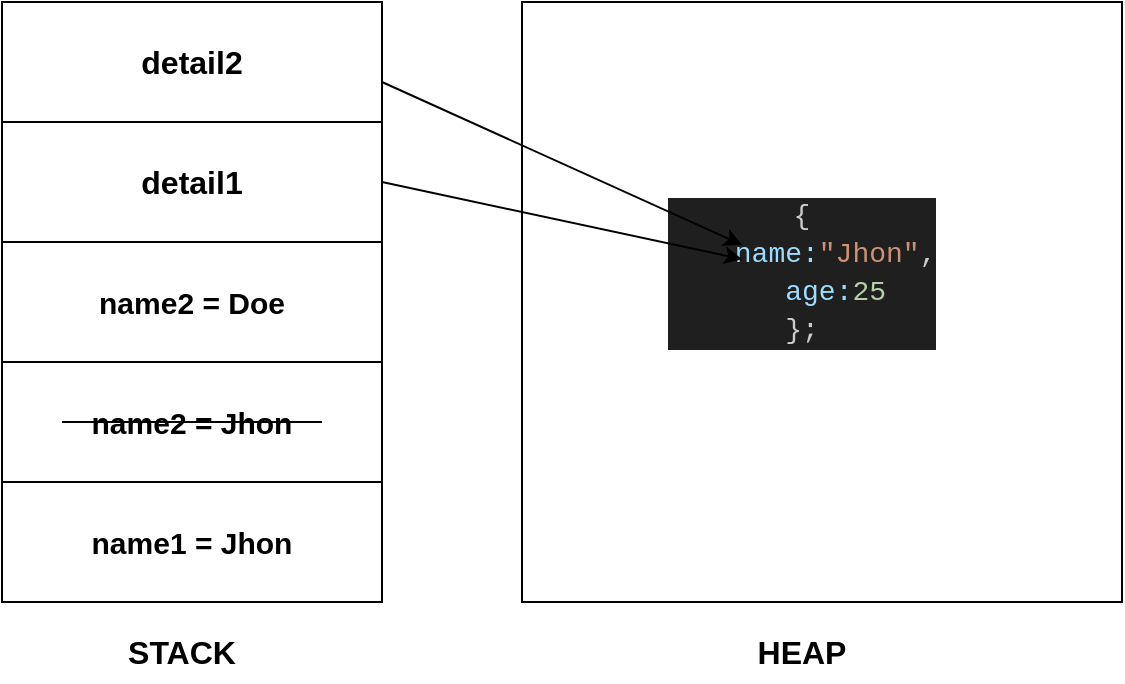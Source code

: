 <mxGraphModel dx="1042" dy="674" grid="1" gridSize="10" guides="1" tooltips="1" connect="1" arrows="1" fold="1" page="1" pageScale="1" pageWidth="850" pageHeight="1100" math="0" shadow="0">
  <root>
    <mxCell id="0" />
    <mxCell id="1" parent="0" />
    <mxCell id="BCL6cf2pKQmfwlNNi0lI-1" value="&lt;b&gt;&lt;font style=&quot;font-size: 15px;&quot;&gt;name1 = Jhon&lt;/font&gt;&lt;/b&gt;" style="rounded=0;whiteSpace=wrap;html=1;" vertex="1" parent="1">
      <mxGeometry x="200" y="350" width="190" height="60" as="geometry" />
    </mxCell>
    <mxCell id="BCL6cf2pKQmfwlNNi0lI-2" value="&lt;b&gt;&lt;font style=&quot;font-size: 15px;&quot;&gt;name2 = Jhon&lt;/font&gt;&lt;/b&gt;" style="rounded=0;whiteSpace=wrap;html=1;" vertex="1" parent="1">
      <mxGeometry x="200" y="290" width="190" height="60" as="geometry" />
    </mxCell>
    <mxCell id="BCL6cf2pKQmfwlNNi0lI-3" value="&lt;b&gt;&lt;font style=&quot;font-size: 15px;&quot;&gt;name2 = Doe&lt;/font&gt;&lt;/b&gt;" style="rounded=0;whiteSpace=wrap;html=1;" vertex="1" parent="1">
      <mxGeometry x="200" y="230" width="190" height="60" as="geometry" />
    </mxCell>
    <mxCell id="BCL6cf2pKQmfwlNNi0lI-4" value="&lt;b&gt;&lt;font style=&quot;font-size: 16px;&quot;&gt;detail1&lt;/font&gt;&lt;/b&gt;" style="rounded=0;whiteSpace=wrap;html=1;" vertex="1" parent="1">
      <mxGeometry x="200" y="170" width="190" height="60" as="geometry" />
    </mxCell>
    <mxCell id="BCL6cf2pKQmfwlNNi0lI-5" value="&lt;b&gt;&lt;font style=&quot;font-size: 16px;&quot;&gt;detail2&lt;/font&gt;&lt;/b&gt;" style="rounded=0;whiteSpace=wrap;html=1;" vertex="1" parent="1">
      <mxGeometry x="200" y="110" width="190" height="60" as="geometry" />
    </mxCell>
    <mxCell id="BCL6cf2pKQmfwlNNi0lI-6" value="" style="whiteSpace=wrap;html=1;aspect=fixed;" vertex="1" parent="1">
      <mxGeometry x="460" y="110" width="300" height="300" as="geometry" />
    </mxCell>
    <mxCell id="BCL6cf2pKQmfwlNNi0lI-7" value="&lt;b&gt;&lt;font style=&quot;font-size: 16px;&quot;&gt;STACK&lt;/font&gt;&lt;/b&gt;" style="text;html=1;align=center;verticalAlign=middle;whiteSpace=wrap;rounded=0;" vertex="1" parent="1">
      <mxGeometry x="260" y="420" width="60" height="30" as="geometry" />
    </mxCell>
    <mxCell id="BCL6cf2pKQmfwlNNi0lI-8" value="&lt;b&gt;&lt;font style=&quot;font-size: 16px;&quot;&gt;HEAP&lt;/font&gt;&lt;/b&gt;" style="text;html=1;align=center;verticalAlign=middle;whiteSpace=wrap;rounded=0;" vertex="1" parent="1">
      <mxGeometry x="570" y="420" width="60" height="30" as="geometry" />
    </mxCell>
    <mxCell id="BCL6cf2pKQmfwlNNi0lI-9" value="" style="endArrow=none;html=1;rounded=0;" edge="1" parent="1">
      <mxGeometry width="50" height="50" relative="1" as="geometry">
        <mxPoint x="230" y="320" as="sourcePoint" />
        <mxPoint x="360" y="320" as="targetPoint" />
        <Array as="points">
          <mxPoint x="280" y="320" />
        </Array>
      </mxGeometry>
    </mxCell>
    <mxCell id="BCL6cf2pKQmfwlNNi0lI-10" value="&lt;div style=&quot;color: rgb(204, 204, 204); background-color: rgb(31, 31, 31); font-family: Consolas, &amp;quot;Courier New&amp;quot;, monospace; font-size: 14px; line-height: 19px; white-space: pre;&quot;&gt;&lt;div&gt;{&lt;/div&gt;&lt;div&gt;&amp;nbsp; &amp;nbsp; &lt;span style=&quot;color: #9cdcfe;&quot;&gt;name&lt;/span&gt;&lt;span style=&quot;color: #9cdcfe;&quot;&gt;:&lt;/span&gt;&lt;span style=&quot;color: #ce9178;&quot;&gt;&quot;Jhon&quot;&lt;/span&gt;,&lt;/div&gt;&lt;div&gt;&amp;nbsp; &amp;nbsp; &lt;span style=&quot;color: #9cdcfe;&quot;&gt;age&lt;/span&gt;&lt;span style=&quot;color: #9cdcfe;&quot;&gt;:&lt;/span&gt;&lt;span style=&quot;color: #b5cea8;&quot;&gt;25&lt;/span&gt;&lt;/div&gt;&lt;div&gt;};&lt;/div&gt;&lt;/div&gt;" style="text;html=1;align=center;verticalAlign=middle;whiteSpace=wrap;rounded=0;" vertex="1" parent="1">
      <mxGeometry x="570" y="230" width="60" height="30" as="geometry" />
    </mxCell>
    <mxCell id="BCL6cf2pKQmfwlNNi0lI-11" value="" style="endArrow=classic;html=1;rounded=0;" edge="1" parent="1" target="BCL6cf2pKQmfwlNNi0lI-10">
      <mxGeometry width="50" height="50" relative="1" as="geometry">
        <mxPoint x="390" y="150" as="sourcePoint" />
        <mxPoint x="440" y="100" as="targetPoint" />
      </mxGeometry>
    </mxCell>
    <mxCell id="BCL6cf2pKQmfwlNNi0lI-12" value="" style="endArrow=classic;html=1;rounded=0;" edge="1" parent="1" target="BCL6cf2pKQmfwlNNi0lI-10">
      <mxGeometry width="50" height="50" relative="1" as="geometry">
        <mxPoint x="390" y="200" as="sourcePoint" />
        <mxPoint x="550" y="271" as="targetPoint" />
      </mxGeometry>
    </mxCell>
  </root>
</mxGraphModel>
